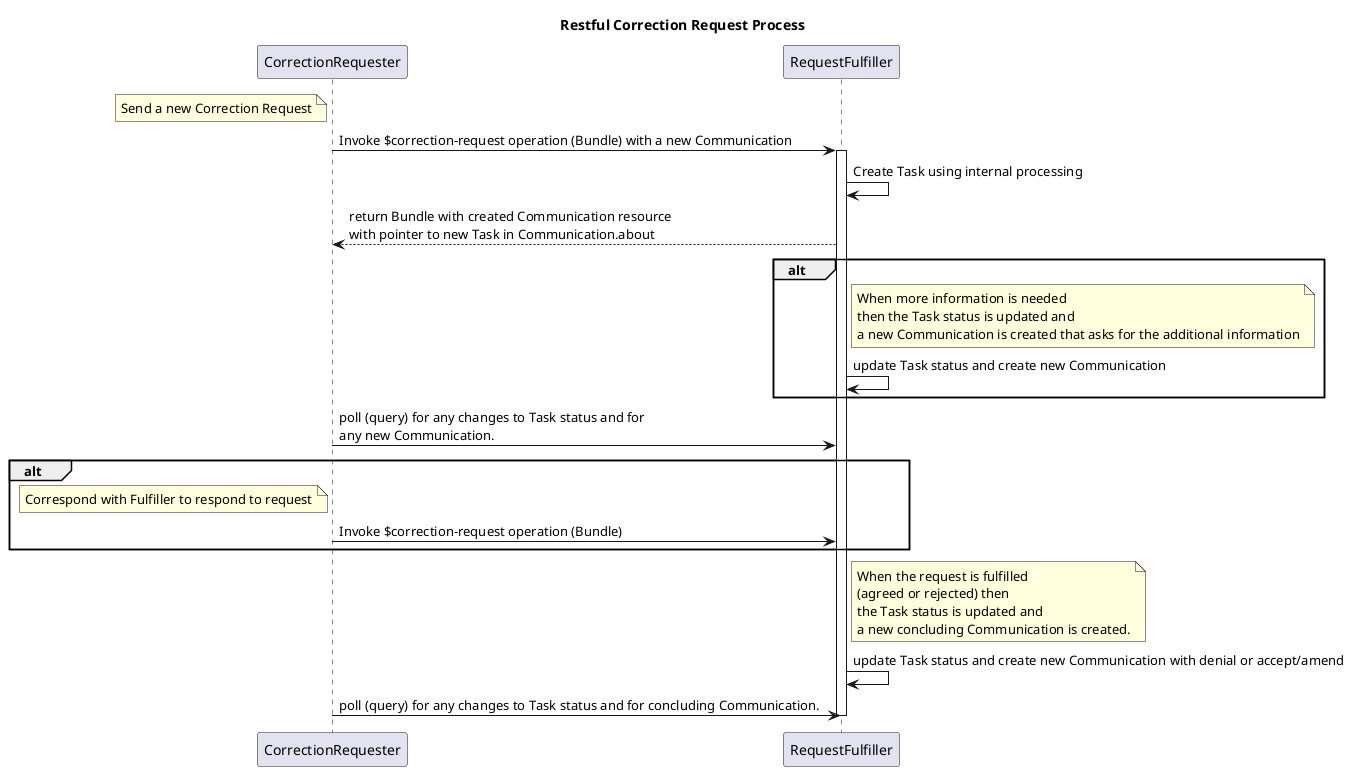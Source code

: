 @startuml
skinparam svgDimensionStyle false
title Restful Correction Request Process

note left of CorrectionRequester
Send a new Correction Request
end note
CorrectionRequester->RequestFulfiller: Invoke $correction-request operation (Bundle) with a new Communication
activate RequestFulfiller
RequestFulfiller->RequestFulfiller: Create Task using internal processing
RequestFulfiller-->CorrectionRequester: return Bundle with created Communication resource\nwith pointer to new Task in Communication.about

alt
note right of RequestFulfiller
When more information is needed
then the Task status is updated and 
a new Communication is created that asks for the additional information
end note
RequestFulfiller->RequestFulfiller: update Task status and create new Communication
end
CorrectionRequester -> RequestFulfiller: poll (query) for any changes to Task status and for\nany new Communication.
alt
note left of CorrectionRequester
Correspond with Fulfiller to respond to request
end note
CorrectionRequester->RequestFulfiller: Invoke $correction-request operation (Bundle)
end
note right of RequestFulfiller
When the request is fulfilled
(agreed or rejected) then 
the Task status is updated and
a new concluding Communication is created.
end note
RequestFulfiller->RequestFulfiller: update Task status and create new Communication with denial or accept/amend
CorrectionRequester -> RequestFulfiller: poll (query) for any changes to Task status and for concluding Communication.


Deactivate RequestFulfiller
@enduml
